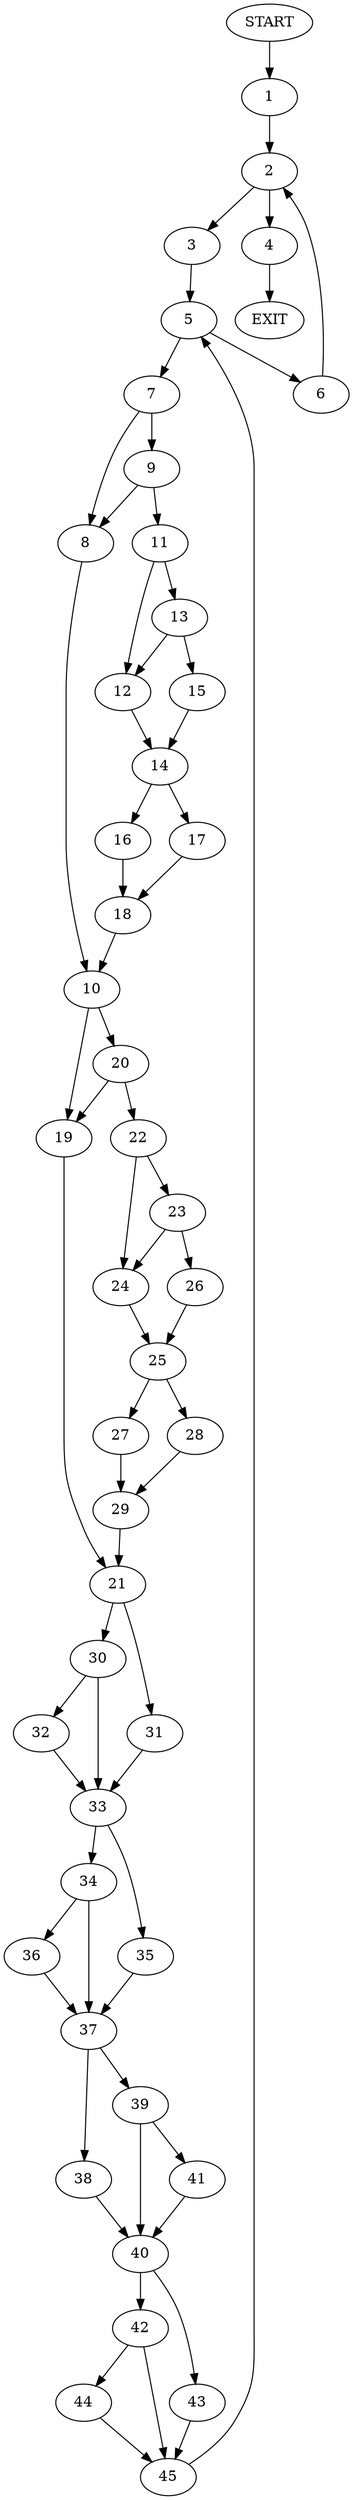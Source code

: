 digraph {
0 [label="START"]
46 [label="EXIT"]
0 -> 1
1 -> 2
2 -> 3
2 -> 4
3 -> 5
4 -> 46
5 -> 6
5 -> 7
6 -> 2
7 -> 8
7 -> 9
8 -> 10
9 -> 8
9 -> 11
11 -> 12
11 -> 13
12 -> 14
13 -> 12
13 -> 15
15 -> 14
14 -> 16
14 -> 17
16 -> 18
17 -> 18
18 -> 10
10 -> 19
10 -> 20
19 -> 21
20 -> 19
20 -> 22
22 -> 23
22 -> 24
24 -> 25
23 -> 26
23 -> 24
26 -> 25
25 -> 27
25 -> 28
27 -> 29
28 -> 29
29 -> 21
21 -> 30
21 -> 31
30 -> 32
30 -> 33
31 -> 33
33 -> 34
33 -> 35
32 -> 33
34 -> 36
34 -> 37
35 -> 37
37 -> 38
37 -> 39
36 -> 37
39 -> 40
39 -> 41
38 -> 40
40 -> 42
40 -> 43
41 -> 40
42 -> 44
42 -> 45
43 -> 45
45 -> 5
44 -> 45
}
